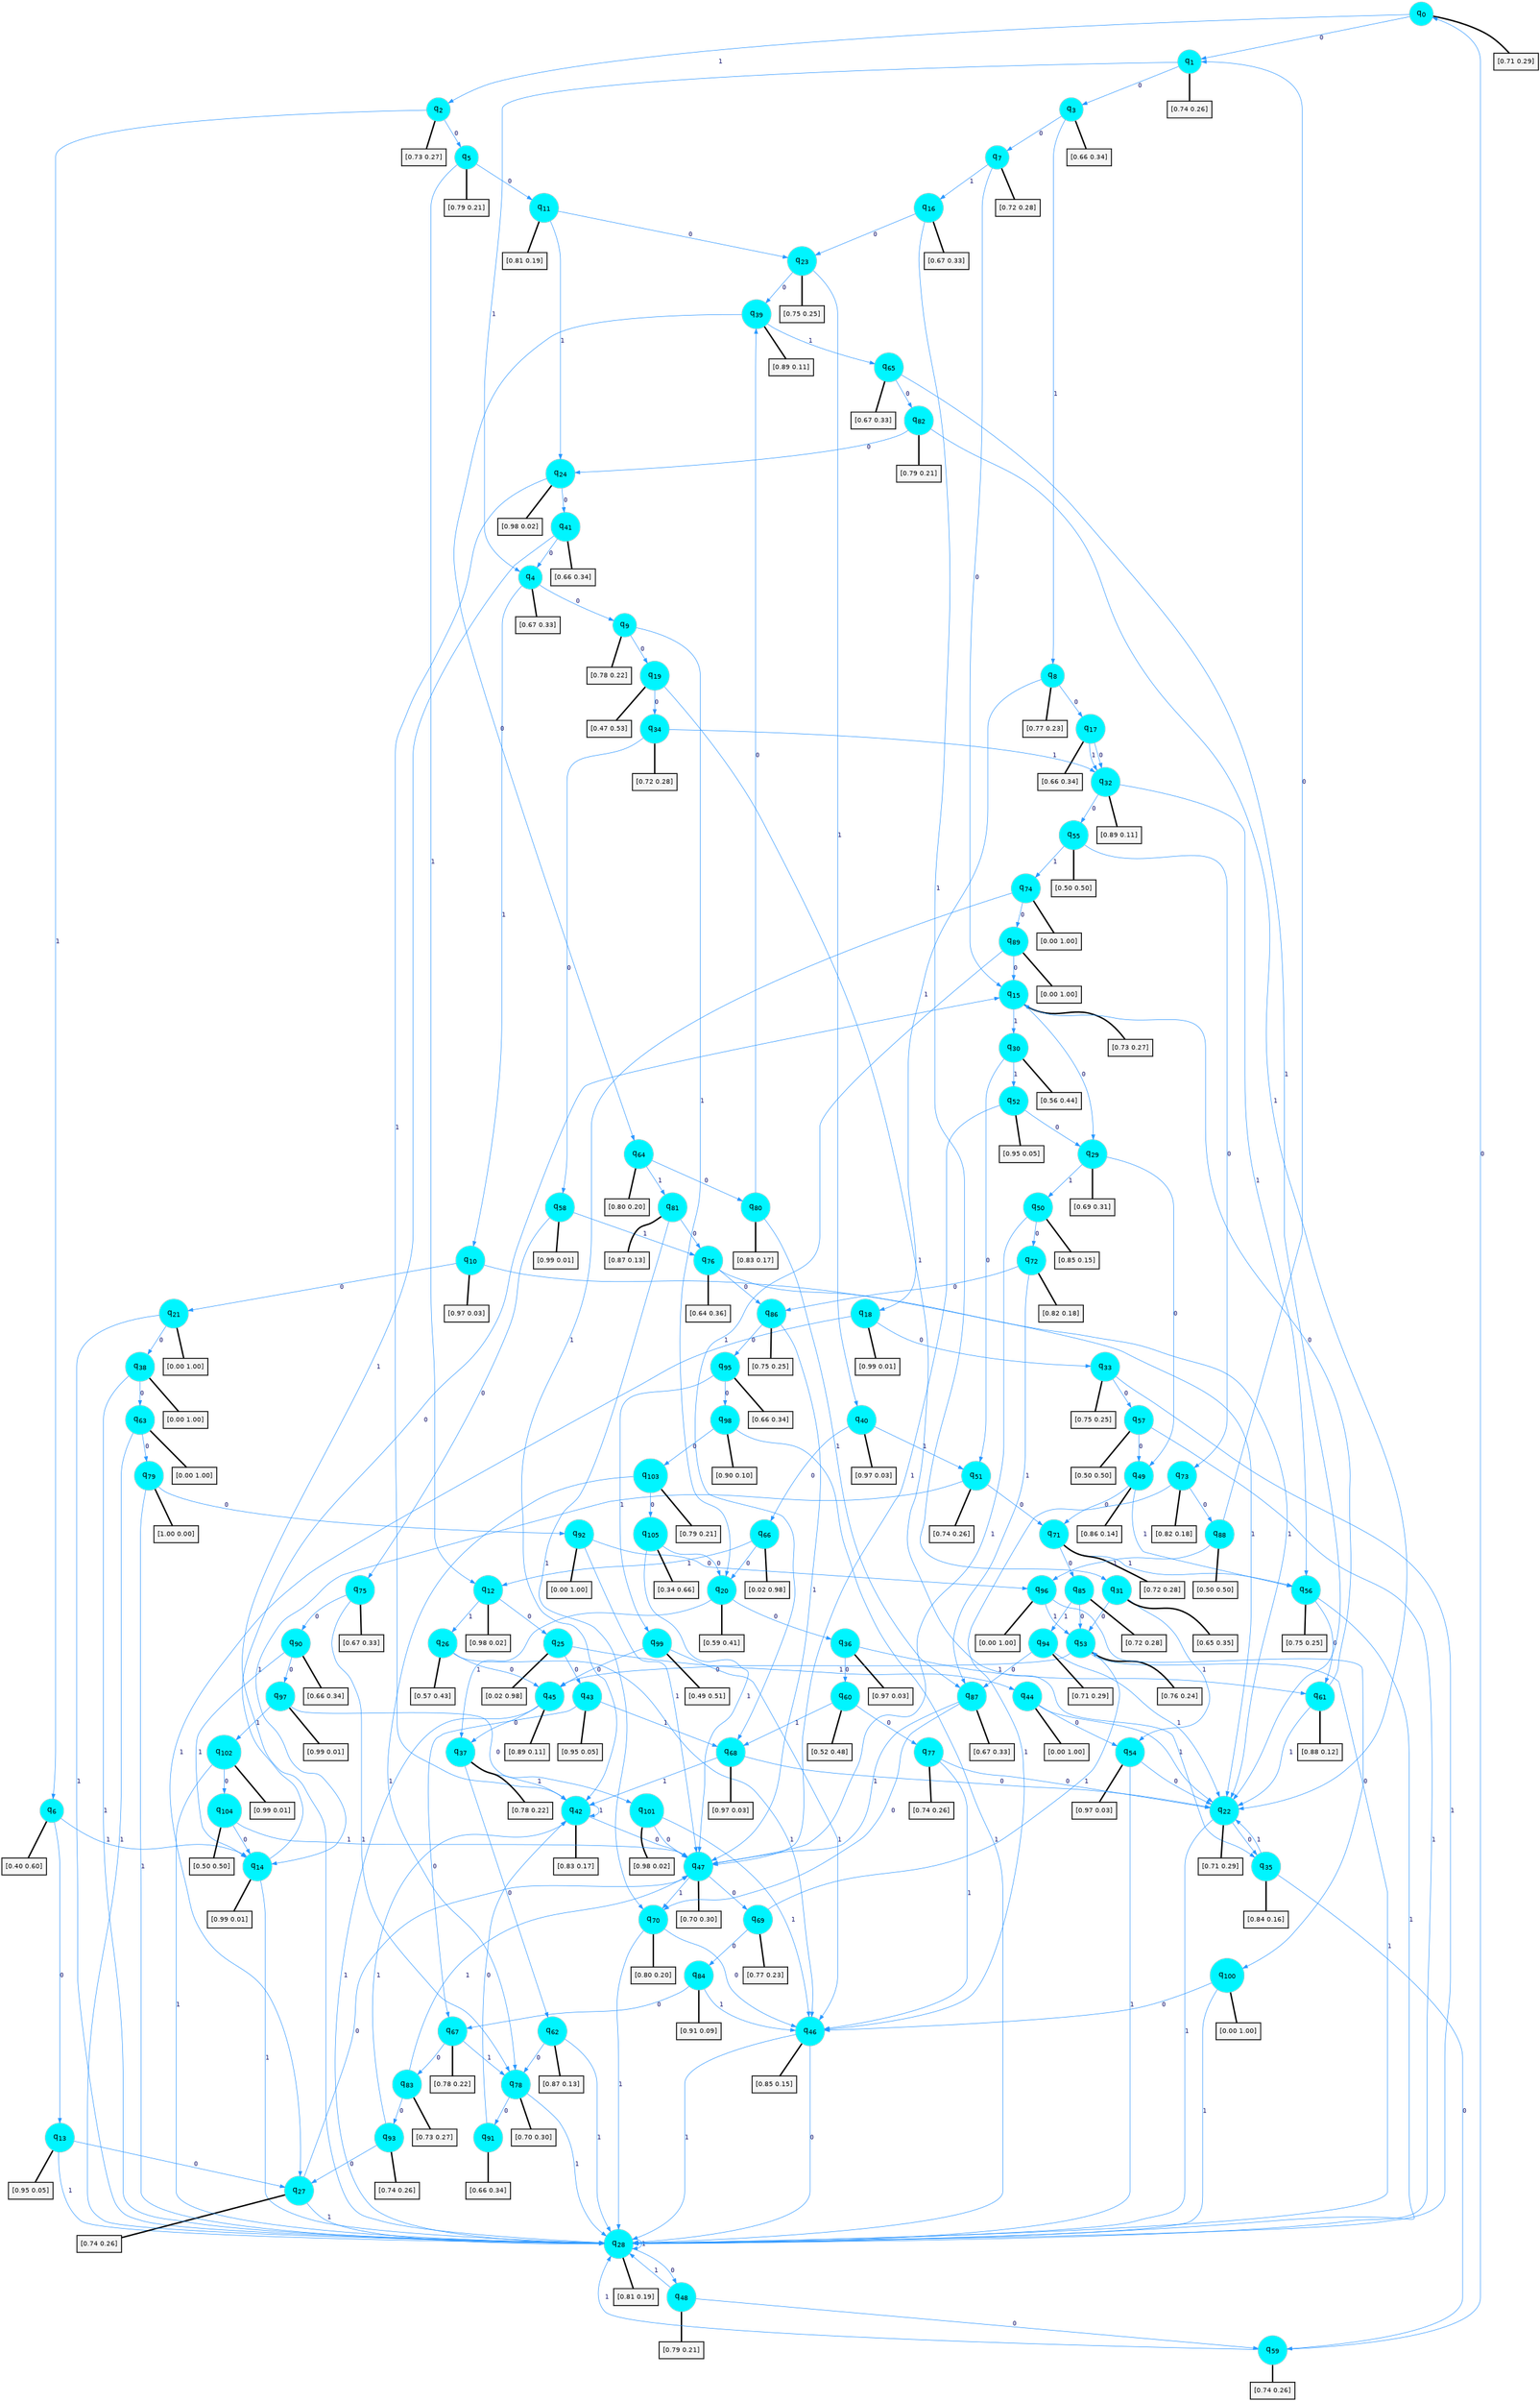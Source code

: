 digraph G {
graph [
bgcolor=transparent, dpi=300, rankdir=TD, size="40,25"];
node [
color=gray, fillcolor=turquoise1, fontcolor=black, fontname=Helvetica, fontsize=16, fontweight=bold, shape=circle, style=filled];
edge [
arrowsize=1, color=dodgerblue1, fontcolor=midnightblue, fontname=courier, fontweight=bold, penwidth=1, style=solid, weight=20];
0[label=<q<SUB>0</SUB>>];
1[label=<q<SUB>1</SUB>>];
2[label=<q<SUB>2</SUB>>];
3[label=<q<SUB>3</SUB>>];
4[label=<q<SUB>4</SUB>>];
5[label=<q<SUB>5</SUB>>];
6[label=<q<SUB>6</SUB>>];
7[label=<q<SUB>7</SUB>>];
8[label=<q<SUB>8</SUB>>];
9[label=<q<SUB>9</SUB>>];
10[label=<q<SUB>10</SUB>>];
11[label=<q<SUB>11</SUB>>];
12[label=<q<SUB>12</SUB>>];
13[label=<q<SUB>13</SUB>>];
14[label=<q<SUB>14</SUB>>];
15[label=<q<SUB>15</SUB>>];
16[label=<q<SUB>16</SUB>>];
17[label=<q<SUB>17</SUB>>];
18[label=<q<SUB>18</SUB>>];
19[label=<q<SUB>19</SUB>>];
20[label=<q<SUB>20</SUB>>];
21[label=<q<SUB>21</SUB>>];
22[label=<q<SUB>22</SUB>>];
23[label=<q<SUB>23</SUB>>];
24[label=<q<SUB>24</SUB>>];
25[label=<q<SUB>25</SUB>>];
26[label=<q<SUB>26</SUB>>];
27[label=<q<SUB>27</SUB>>];
28[label=<q<SUB>28</SUB>>];
29[label=<q<SUB>29</SUB>>];
30[label=<q<SUB>30</SUB>>];
31[label=<q<SUB>31</SUB>>];
32[label=<q<SUB>32</SUB>>];
33[label=<q<SUB>33</SUB>>];
34[label=<q<SUB>34</SUB>>];
35[label=<q<SUB>35</SUB>>];
36[label=<q<SUB>36</SUB>>];
37[label=<q<SUB>37</SUB>>];
38[label=<q<SUB>38</SUB>>];
39[label=<q<SUB>39</SUB>>];
40[label=<q<SUB>40</SUB>>];
41[label=<q<SUB>41</SUB>>];
42[label=<q<SUB>42</SUB>>];
43[label=<q<SUB>43</SUB>>];
44[label=<q<SUB>44</SUB>>];
45[label=<q<SUB>45</SUB>>];
46[label=<q<SUB>46</SUB>>];
47[label=<q<SUB>47</SUB>>];
48[label=<q<SUB>48</SUB>>];
49[label=<q<SUB>49</SUB>>];
50[label=<q<SUB>50</SUB>>];
51[label=<q<SUB>51</SUB>>];
52[label=<q<SUB>52</SUB>>];
53[label=<q<SUB>53</SUB>>];
54[label=<q<SUB>54</SUB>>];
55[label=<q<SUB>55</SUB>>];
56[label=<q<SUB>56</SUB>>];
57[label=<q<SUB>57</SUB>>];
58[label=<q<SUB>58</SUB>>];
59[label=<q<SUB>59</SUB>>];
60[label=<q<SUB>60</SUB>>];
61[label=<q<SUB>61</SUB>>];
62[label=<q<SUB>62</SUB>>];
63[label=<q<SUB>63</SUB>>];
64[label=<q<SUB>64</SUB>>];
65[label=<q<SUB>65</SUB>>];
66[label=<q<SUB>66</SUB>>];
67[label=<q<SUB>67</SUB>>];
68[label=<q<SUB>68</SUB>>];
69[label=<q<SUB>69</SUB>>];
70[label=<q<SUB>70</SUB>>];
71[label=<q<SUB>71</SUB>>];
72[label=<q<SUB>72</SUB>>];
73[label=<q<SUB>73</SUB>>];
74[label=<q<SUB>74</SUB>>];
75[label=<q<SUB>75</SUB>>];
76[label=<q<SUB>76</SUB>>];
77[label=<q<SUB>77</SUB>>];
78[label=<q<SUB>78</SUB>>];
79[label=<q<SUB>79</SUB>>];
80[label=<q<SUB>80</SUB>>];
81[label=<q<SUB>81</SUB>>];
82[label=<q<SUB>82</SUB>>];
83[label=<q<SUB>83</SUB>>];
84[label=<q<SUB>84</SUB>>];
85[label=<q<SUB>85</SUB>>];
86[label=<q<SUB>86</SUB>>];
87[label=<q<SUB>87</SUB>>];
88[label=<q<SUB>88</SUB>>];
89[label=<q<SUB>89</SUB>>];
90[label=<q<SUB>90</SUB>>];
91[label=<q<SUB>91</SUB>>];
92[label=<q<SUB>92</SUB>>];
93[label=<q<SUB>93</SUB>>];
94[label=<q<SUB>94</SUB>>];
95[label=<q<SUB>95</SUB>>];
96[label=<q<SUB>96</SUB>>];
97[label=<q<SUB>97</SUB>>];
98[label=<q<SUB>98</SUB>>];
99[label=<q<SUB>99</SUB>>];
100[label=<q<SUB>100</SUB>>];
101[label=<q<SUB>101</SUB>>];
102[label=<q<SUB>102</SUB>>];
103[label=<q<SUB>103</SUB>>];
104[label=<q<SUB>104</SUB>>];
105[label=<q<SUB>105</SUB>>];
106[label="[0.71 0.29]", shape=box,fontcolor=black, fontname=Helvetica, fontsize=14, penwidth=2, fillcolor=whitesmoke,color=black];
107[label="[0.74 0.26]", shape=box,fontcolor=black, fontname=Helvetica, fontsize=14, penwidth=2, fillcolor=whitesmoke,color=black];
108[label="[0.73 0.27]", shape=box,fontcolor=black, fontname=Helvetica, fontsize=14, penwidth=2, fillcolor=whitesmoke,color=black];
109[label="[0.66 0.34]", shape=box,fontcolor=black, fontname=Helvetica, fontsize=14, penwidth=2, fillcolor=whitesmoke,color=black];
110[label="[0.67 0.33]", shape=box,fontcolor=black, fontname=Helvetica, fontsize=14, penwidth=2, fillcolor=whitesmoke,color=black];
111[label="[0.79 0.21]", shape=box,fontcolor=black, fontname=Helvetica, fontsize=14, penwidth=2, fillcolor=whitesmoke,color=black];
112[label="[0.40 0.60]", shape=box,fontcolor=black, fontname=Helvetica, fontsize=14, penwidth=2, fillcolor=whitesmoke,color=black];
113[label="[0.72 0.28]", shape=box,fontcolor=black, fontname=Helvetica, fontsize=14, penwidth=2, fillcolor=whitesmoke,color=black];
114[label="[0.77 0.23]", shape=box,fontcolor=black, fontname=Helvetica, fontsize=14, penwidth=2, fillcolor=whitesmoke,color=black];
115[label="[0.78 0.22]", shape=box,fontcolor=black, fontname=Helvetica, fontsize=14, penwidth=2, fillcolor=whitesmoke,color=black];
116[label="[0.97 0.03]", shape=box,fontcolor=black, fontname=Helvetica, fontsize=14, penwidth=2, fillcolor=whitesmoke,color=black];
117[label="[0.81 0.19]", shape=box,fontcolor=black, fontname=Helvetica, fontsize=14, penwidth=2, fillcolor=whitesmoke,color=black];
118[label="[0.98 0.02]", shape=box,fontcolor=black, fontname=Helvetica, fontsize=14, penwidth=2, fillcolor=whitesmoke,color=black];
119[label="[0.95 0.05]", shape=box,fontcolor=black, fontname=Helvetica, fontsize=14, penwidth=2, fillcolor=whitesmoke,color=black];
120[label="[0.99 0.01]", shape=box,fontcolor=black, fontname=Helvetica, fontsize=14, penwidth=2, fillcolor=whitesmoke,color=black];
121[label="[0.73 0.27]", shape=box,fontcolor=black, fontname=Helvetica, fontsize=14, penwidth=2, fillcolor=whitesmoke,color=black];
122[label="[0.67 0.33]", shape=box,fontcolor=black, fontname=Helvetica, fontsize=14, penwidth=2, fillcolor=whitesmoke,color=black];
123[label="[0.66 0.34]", shape=box,fontcolor=black, fontname=Helvetica, fontsize=14, penwidth=2, fillcolor=whitesmoke,color=black];
124[label="[0.99 0.01]", shape=box,fontcolor=black, fontname=Helvetica, fontsize=14, penwidth=2, fillcolor=whitesmoke,color=black];
125[label="[0.47 0.53]", shape=box,fontcolor=black, fontname=Helvetica, fontsize=14, penwidth=2, fillcolor=whitesmoke,color=black];
126[label="[0.59 0.41]", shape=box,fontcolor=black, fontname=Helvetica, fontsize=14, penwidth=2, fillcolor=whitesmoke,color=black];
127[label="[0.00 1.00]", shape=box,fontcolor=black, fontname=Helvetica, fontsize=14, penwidth=2, fillcolor=whitesmoke,color=black];
128[label="[0.71 0.29]", shape=box,fontcolor=black, fontname=Helvetica, fontsize=14, penwidth=2, fillcolor=whitesmoke,color=black];
129[label="[0.75 0.25]", shape=box,fontcolor=black, fontname=Helvetica, fontsize=14, penwidth=2, fillcolor=whitesmoke,color=black];
130[label="[0.98 0.02]", shape=box,fontcolor=black, fontname=Helvetica, fontsize=14, penwidth=2, fillcolor=whitesmoke,color=black];
131[label="[0.02 0.98]", shape=box,fontcolor=black, fontname=Helvetica, fontsize=14, penwidth=2, fillcolor=whitesmoke,color=black];
132[label="[0.57 0.43]", shape=box,fontcolor=black, fontname=Helvetica, fontsize=14, penwidth=2, fillcolor=whitesmoke,color=black];
133[label="[0.74 0.26]", shape=box,fontcolor=black, fontname=Helvetica, fontsize=14, penwidth=2, fillcolor=whitesmoke,color=black];
134[label="[0.81 0.19]", shape=box,fontcolor=black, fontname=Helvetica, fontsize=14, penwidth=2, fillcolor=whitesmoke,color=black];
135[label="[0.69 0.31]", shape=box,fontcolor=black, fontname=Helvetica, fontsize=14, penwidth=2, fillcolor=whitesmoke,color=black];
136[label="[0.56 0.44]", shape=box,fontcolor=black, fontname=Helvetica, fontsize=14, penwidth=2, fillcolor=whitesmoke,color=black];
137[label="[0.65 0.35]", shape=box,fontcolor=black, fontname=Helvetica, fontsize=14, penwidth=2, fillcolor=whitesmoke,color=black];
138[label="[0.89 0.11]", shape=box,fontcolor=black, fontname=Helvetica, fontsize=14, penwidth=2, fillcolor=whitesmoke,color=black];
139[label="[0.75 0.25]", shape=box,fontcolor=black, fontname=Helvetica, fontsize=14, penwidth=2, fillcolor=whitesmoke,color=black];
140[label="[0.72 0.28]", shape=box,fontcolor=black, fontname=Helvetica, fontsize=14, penwidth=2, fillcolor=whitesmoke,color=black];
141[label="[0.84 0.16]", shape=box,fontcolor=black, fontname=Helvetica, fontsize=14, penwidth=2, fillcolor=whitesmoke,color=black];
142[label="[0.97 0.03]", shape=box,fontcolor=black, fontname=Helvetica, fontsize=14, penwidth=2, fillcolor=whitesmoke,color=black];
143[label="[0.78 0.22]", shape=box,fontcolor=black, fontname=Helvetica, fontsize=14, penwidth=2, fillcolor=whitesmoke,color=black];
144[label="[0.00 1.00]", shape=box,fontcolor=black, fontname=Helvetica, fontsize=14, penwidth=2, fillcolor=whitesmoke,color=black];
145[label="[0.89 0.11]", shape=box,fontcolor=black, fontname=Helvetica, fontsize=14, penwidth=2, fillcolor=whitesmoke,color=black];
146[label="[0.97 0.03]", shape=box,fontcolor=black, fontname=Helvetica, fontsize=14, penwidth=2, fillcolor=whitesmoke,color=black];
147[label="[0.66 0.34]", shape=box,fontcolor=black, fontname=Helvetica, fontsize=14, penwidth=2, fillcolor=whitesmoke,color=black];
148[label="[0.83 0.17]", shape=box,fontcolor=black, fontname=Helvetica, fontsize=14, penwidth=2, fillcolor=whitesmoke,color=black];
149[label="[0.95 0.05]", shape=box,fontcolor=black, fontname=Helvetica, fontsize=14, penwidth=2, fillcolor=whitesmoke,color=black];
150[label="[0.00 1.00]", shape=box,fontcolor=black, fontname=Helvetica, fontsize=14, penwidth=2, fillcolor=whitesmoke,color=black];
151[label="[0.89 0.11]", shape=box,fontcolor=black, fontname=Helvetica, fontsize=14, penwidth=2, fillcolor=whitesmoke,color=black];
152[label="[0.85 0.15]", shape=box,fontcolor=black, fontname=Helvetica, fontsize=14, penwidth=2, fillcolor=whitesmoke,color=black];
153[label="[0.70 0.30]", shape=box,fontcolor=black, fontname=Helvetica, fontsize=14, penwidth=2, fillcolor=whitesmoke,color=black];
154[label="[0.79 0.21]", shape=box,fontcolor=black, fontname=Helvetica, fontsize=14, penwidth=2, fillcolor=whitesmoke,color=black];
155[label="[0.86 0.14]", shape=box,fontcolor=black, fontname=Helvetica, fontsize=14, penwidth=2, fillcolor=whitesmoke,color=black];
156[label="[0.85 0.15]", shape=box,fontcolor=black, fontname=Helvetica, fontsize=14, penwidth=2, fillcolor=whitesmoke,color=black];
157[label="[0.74 0.26]", shape=box,fontcolor=black, fontname=Helvetica, fontsize=14, penwidth=2, fillcolor=whitesmoke,color=black];
158[label="[0.95 0.05]", shape=box,fontcolor=black, fontname=Helvetica, fontsize=14, penwidth=2, fillcolor=whitesmoke,color=black];
159[label="[0.76 0.24]", shape=box,fontcolor=black, fontname=Helvetica, fontsize=14, penwidth=2, fillcolor=whitesmoke,color=black];
160[label="[0.97 0.03]", shape=box,fontcolor=black, fontname=Helvetica, fontsize=14, penwidth=2, fillcolor=whitesmoke,color=black];
161[label="[0.50 0.50]", shape=box,fontcolor=black, fontname=Helvetica, fontsize=14, penwidth=2, fillcolor=whitesmoke,color=black];
162[label="[0.75 0.25]", shape=box,fontcolor=black, fontname=Helvetica, fontsize=14, penwidth=2, fillcolor=whitesmoke,color=black];
163[label="[0.50 0.50]", shape=box,fontcolor=black, fontname=Helvetica, fontsize=14, penwidth=2, fillcolor=whitesmoke,color=black];
164[label="[0.99 0.01]", shape=box,fontcolor=black, fontname=Helvetica, fontsize=14, penwidth=2, fillcolor=whitesmoke,color=black];
165[label="[0.74 0.26]", shape=box,fontcolor=black, fontname=Helvetica, fontsize=14, penwidth=2, fillcolor=whitesmoke,color=black];
166[label="[0.52 0.48]", shape=box,fontcolor=black, fontname=Helvetica, fontsize=14, penwidth=2, fillcolor=whitesmoke,color=black];
167[label="[0.88 0.12]", shape=box,fontcolor=black, fontname=Helvetica, fontsize=14, penwidth=2, fillcolor=whitesmoke,color=black];
168[label="[0.87 0.13]", shape=box,fontcolor=black, fontname=Helvetica, fontsize=14, penwidth=2, fillcolor=whitesmoke,color=black];
169[label="[0.00 1.00]", shape=box,fontcolor=black, fontname=Helvetica, fontsize=14, penwidth=2, fillcolor=whitesmoke,color=black];
170[label="[0.80 0.20]", shape=box,fontcolor=black, fontname=Helvetica, fontsize=14, penwidth=2, fillcolor=whitesmoke,color=black];
171[label="[0.67 0.33]", shape=box,fontcolor=black, fontname=Helvetica, fontsize=14, penwidth=2, fillcolor=whitesmoke,color=black];
172[label="[0.02 0.98]", shape=box,fontcolor=black, fontname=Helvetica, fontsize=14, penwidth=2, fillcolor=whitesmoke,color=black];
173[label="[0.78 0.22]", shape=box,fontcolor=black, fontname=Helvetica, fontsize=14, penwidth=2, fillcolor=whitesmoke,color=black];
174[label="[0.97 0.03]", shape=box,fontcolor=black, fontname=Helvetica, fontsize=14, penwidth=2, fillcolor=whitesmoke,color=black];
175[label="[0.77 0.23]", shape=box,fontcolor=black, fontname=Helvetica, fontsize=14, penwidth=2, fillcolor=whitesmoke,color=black];
176[label="[0.80 0.20]", shape=box,fontcolor=black, fontname=Helvetica, fontsize=14, penwidth=2, fillcolor=whitesmoke,color=black];
177[label="[0.72 0.28]", shape=box,fontcolor=black, fontname=Helvetica, fontsize=14, penwidth=2, fillcolor=whitesmoke,color=black];
178[label="[0.82 0.18]", shape=box,fontcolor=black, fontname=Helvetica, fontsize=14, penwidth=2, fillcolor=whitesmoke,color=black];
179[label="[0.82 0.18]", shape=box,fontcolor=black, fontname=Helvetica, fontsize=14, penwidth=2, fillcolor=whitesmoke,color=black];
180[label="[0.00 1.00]", shape=box,fontcolor=black, fontname=Helvetica, fontsize=14, penwidth=2, fillcolor=whitesmoke,color=black];
181[label="[0.67 0.33]", shape=box,fontcolor=black, fontname=Helvetica, fontsize=14, penwidth=2, fillcolor=whitesmoke,color=black];
182[label="[0.64 0.36]", shape=box,fontcolor=black, fontname=Helvetica, fontsize=14, penwidth=2, fillcolor=whitesmoke,color=black];
183[label="[0.74 0.26]", shape=box,fontcolor=black, fontname=Helvetica, fontsize=14, penwidth=2, fillcolor=whitesmoke,color=black];
184[label="[0.70 0.30]", shape=box,fontcolor=black, fontname=Helvetica, fontsize=14, penwidth=2, fillcolor=whitesmoke,color=black];
185[label="[1.00 0.00]", shape=box,fontcolor=black, fontname=Helvetica, fontsize=14, penwidth=2, fillcolor=whitesmoke,color=black];
186[label="[0.83 0.17]", shape=box,fontcolor=black, fontname=Helvetica, fontsize=14, penwidth=2, fillcolor=whitesmoke,color=black];
187[label="[0.87 0.13]", shape=box,fontcolor=black, fontname=Helvetica, fontsize=14, penwidth=2, fillcolor=whitesmoke,color=black];
188[label="[0.79 0.21]", shape=box,fontcolor=black, fontname=Helvetica, fontsize=14, penwidth=2, fillcolor=whitesmoke,color=black];
189[label="[0.73 0.27]", shape=box,fontcolor=black, fontname=Helvetica, fontsize=14, penwidth=2, fillcolor=whitesmoke,color=black];
190[label="[0.91 0.09]", shape=box,fontcolor=black, fontname=Helvetica, fontsize=14, penwidth=2, fillcolor=whitesmoke,color=black];
191[label="[0.72 0.28]", shape=box,fontcolor=black, fontname=Helvetica, fontsize=14, penwidth=2, fillcolor=whitesmoke,color=black];
192[label="[0.75 0.25]", shape=box,fontcolor=black, fontname=Helvetica, fontsize=14, penwidth=2, fillcolor=whitesmoke,color=black];
193[label="[0.67 0.33]", shape=box,fontcolor=black, fontname=Helvetica, fontsize=14, penwidth=2, fillcolor=whitesmoke,color=black];
194[label="[0.50 0.50]", shape=box,fontcolor=black, fontname=Helvetica, fontsize=14, penwidth=2, fillcolor=whitesmoke,color=black];
195[label="[0.00 1.00]", shape=box,fontcolor=black, fontname=Helvetica, fontsize=14, penwidth=2, fillcolor=whitesmoke,color=black];
196[label="[0.66 0.34]", shape=box,fontcolor=black, fontname=Helvetica, fontsize=14, penwidth=2, fillcolor=whitesmoke,color=black];
197[label="[0.66 0.34]", shape=box,fontcolor=black, fontname=Helvetica, fontsize=14, penwidth=2, fillcolor=whitesmoke,color=black];
198[label="[0.00 1.00]", shape=box,fontcolor=black, fontname=Helvetica, fontsize=14, penwidth=2, fillcolor=whitesmoke,color=black];
199[label="[0.74 0.26]", shape=box,fontcolor=black, fontname=Helvetica, fontsize=14, penwidth=2, fillcolor=whitesmoke,color=black];
200[label="[0.71 0.29]", shape=box,fontcolor=black, fontname=Helvetica, fontsize=14, penwidth=2, fillcolor=whitesmoke,color=black];
201[label="[0.66 0.34]", shape=box,fontcolor=black, fontname=Helvetica, fontsize=14, penwidth=2, fillcolor=whitesmoke,color=black];
202[label="[0.00 1.00]", shape=box,fontcolor=black, fontname=Helvetica, fontsize=14, penwidth=2, fillcolor=whitesmoke,color=black];
203[label="[0.99 0.01]", shape=box,fontcolor=black, fontname=Helvetica, fontsize=14, penwidth=2, fillcolor=whitesmoke,color=black];
204[label="[0.90 0.10]", shape=box,fontcolor=black, fontname=Helvetica, fontsize=14, penwidth=2, fillcolor=whitesmoke,color=black];
205[label="[0.49 0.51]", shape=box,fontcolor=black, fontname=Helvetica, fontsize=14, penwidth=2, fillcolor=whitesmoke,color=black];
206[label="[0.00 1.00]", shape=box,fontcolor=black, fontname=Helvetica, fontsize=14, penwidth=2, fillcolor=whitesmoke,color=black];
207[label="[0.98 0.02]", shape=box,fontcolor=black, fontname=Helvetica, fontsize=14, penwidth=2, fillcolor=whitesmoke,color=black];
208[label="[0.99 0.01]", shape=box,fontcolor=black, fontname=Helvetica, fontsize=14, penwidth=2, fillcolor=whitesmoke,color=black];
209[label="[0.79 0.21]", shape=box,fontcolor=black, fontname=Helvetica, fontsize=14, penwidth=2, fillcolor=whitesmoke,color=black];
210[label="[0.50 0.50]", shape=box,fontcolor=black, fontname=Helvetica, fontsize=14, penwidth=2, fillcolor=whitesmoke,color=black];
211[label="[0.34 0.66]", shape=box,fontcolor=black, fontname=Helvetica, fontsize=14, penwidth=2, fillcolor=whitesmoke,color=black];
0->1 [label=0];
0->2 [label=1];
0->106 [arrowhead=none, penwidth=3,color=black];
1->3 [label=0];
1->4 [label=1];
1->107 [arrowhead=none, penwidth=3,color=black];
2->5 [label=0];
2->6 [label=1];
2->108 [arrowhead=none, penwidth=3,color=black];
3->7 [label=0];
3->8 [label=1];
3->109 [arrowhead=none, penwidth=3,color=black];
4->9 [label=0];
4->10 [label=1];
4->110 [arrowhead=none, penwidth=3,color=black];
5->11 [label=0];
5->12 [label=1];
5->111 [arrowhead=none, penwidth=3,color=black];
6->13 [label=0];
6->14 [label=1];
6->112 [arrowhead=none, penwidth=3,color=black];
7->15 [label=0];
7->16 [label=1];
7->113 [arrowhead=none, penwidth=3,color=black];
8->17 [label=0];
8->18 [label=1];
8->114 [arrowhead=none, penwidth=3,color=black];
9->19 [label=0];
9->20 [label=1];
9->115 [arrowhead=none, penwidth=3,color=black];
10->21 [label=0];
10->22 [label=1];
10->116 [arrowhead=none, penwidth=3,color=black];
11->23 [label=0];
11->24 [label=1];
11->117 [arrowhead=none, penwidth=3,color=black];
12->25 [label=0];
12->26 [label=1];
12->118 [arrowhead=none, penwidth=3,color=black];
13->27 [label=0];
13->28 [label=1];
13->119 [arrowhead=none, penwidth=3,color=black];
14->15 [label=0];
14->28 [label=1];
14->120 [arrowhead=none, penwidth=3,color=black];
15->29 [label=0];
15->30 [label=1];
15->121 [arrowhead=none, penwidth=3,color=black];
16->23 [label=0];
16->31 [label=1];
16->122 [arrowhead=none, penwidth=3,color=black];
17->32 [label=0];
17->32 [label=1];
17->123 [arrowhead=none, penwidth=3,color=black];
18->33 [label=0];
18->27 [label=1];
18->124 [arrowhead=none, penwidth=3,color=black];
19->34 [label=0];
19->35 [label=1];
19->125 [arrowhead=none, penwidth=3,color=black];
20->36 [label=0];
20->37 [label=1];
20->126 [arrowhead=none, penwidth=3,color=black];
21->38 [label=0];
21->28 [label=1];
21->127 [arrowhead=none, penwidth=3,color=black];
22->35 [label=0];
22->28 [label=1];
22->128 [arrowhead=none, penwidth=3,color=black];
23->39 [label=0];
23->40 [label=1];
23->129 [arrowhead=none, penwidth=3,color=black];
24->41 [label=0];
24->42 [label=1];
24->130 [arrowhead=none, penwidth=3,color=black];
25->43 [label=0];
25->44 [label=1];
25->131 [arrowhead=none, penwidth=3,color=black];
26->45 [label=0];
26->46 [label=1];
26->132 [arrowhead=none, penwidth=3,color=black];
27->47 [label=0];
27->28 [label=1];
27->133 [arrowhead=none, penwidth=3,color=black];
28->48 [label=0];
28->28 [label=1];
28->134 [arrowhead=none, penwidth=3,color=black];
29->49 [label=0];
29->50 [label=1];
29->135 [arrowhead=none, penwidth=3,color=black];
30->51 [label=0];
30->52 [label=1];
30->136 [arrowhead=none, penwidth=3,color=black];
31->53 [label=0];
31->54 [label=1];
31->137 [arrowhead=none, penwidth=3,color=black];
32->55 [label=0];
32->56 [label=1];
32->138 [arrowhead=none, penwidth=3,color=black];
33->57 [label=0];
33->28 [label=1];
33->139 [arrowhead=none, penwidth=3,color=black];
34->58 [label=0];
34->32 [label=1];
34->140 [arrowhead=none, penwidth=3,color=black];
35->59 [label=0];
35->22 [label=1];
35->141 [arrowhead=none, penwidth=3,color=black];
36->60 [label=0];
36->61 [label=1];
36->142 [arrowhead=none, penwidth=3,color=black];
37->62 [label=0];
37->42 [label=1];
37->143 [arrowhead=none, penwidth=3,color=black];
38->63 [label=0];
38->28 [label=1];
38->144 [arrowhead=none, penwidth=3,color=black];
39->64 [label=0];
39->65 [label=1];
39->145 [arrowhead=none, penwidth=3,color=black];
40->66 [label=0];
40->51 [label=1];
40->146 [arrowhead=none, penwidth=3,color=black];
41->4 [label=0];
41->28 [label=1];
41->147 [arrowhead=none, penwidth=3,color=black];
42->47 [label=0];
42->42 [label=1];
42->148 [arrowhead=none, penwidth=3,color=black];
43->67 [label=0];
43->68 [label=1];
43->149 [arrowhead=none, penwidth=3,color=black];
44->54 [label=0];
44->22 [label=1];
44->150 [arrowhead=none, penwidth=3,color=black];
45->37 [label=0];
45->28 [label=1];
45->151 [arrowhead=none, penwidth=3,color=black];
46->28 [label=0];
46->28 [label=1];
46->152 [arrowhead=none, penwidth=3,color=black];
47->69 [label=0];
47->70 [label=1];
47->153 [arrowhead=none, penwidth=3,color=black];
48->59 [label=0];
48->28 [label=1];
48->154 [arrowhead=none, penwidth=3,color=black];
49->71 [label=0];
49->56 [label=1];
49->155 [arrowhead=none, penwidth=3,color=black];
50->72 [label=0];
50->47 [label=1];
50->156 [arrowhead=none, penwidth=3,color=black];
51->71 [label=0];
51->14 [label=1];
51->157 [arrowhead=none, penwidth=3,color=black];
52->29 [label=0];
52->47 [label=1];
52->158 [arrowhead=none, penwidth=3,color=black];
53->45 [label=0];
53->28 [label=1];
53->159 [arrowhead=none, penwidth=3,color=black];
54->22 [label=0];
54->28 [label=1];
54->160 [arrowhead=none, penwidth=3,color=black];
55->73 [label=0];
55->74 [label=1];
55->161 [arrowhead=none, penwidth=3,color=black];
56->61 [label=0];
56->28 [label=1];
56->162 [arrowhead=none, penwidth=3,color=black];
57->49 [label=0];
57->28 [label=1];
57->163 [arrowhead=none, penwidth=3,color=black];
58->75 [label=0];
58->76 [label=1];
58->164 [arrowhead=none, penwidth=3,color=black];
59->0 [label=0];
59->28 [label=1];
59->165 [arrowhead=none, penwidth=3,color=black];
60->77 [label=0];
60->68 [label=1];
60->166 [arrowhead=none, penwidth=3,color=black];
61->15 [label=0];
61->22 [label=1];
61->167 [arrowhead=none, penwidth=3,color=black];
62->78 [label=0];
62->28 [label=1];
62->168 [arrowhead=none, penwidth=3,color=black];
63->79 [label=0];
63->28 [label=1];
63->169 [arrowhead=none, penwidth=3,color=black];
64->80 [label=0];
64->81 [label=1];
64->170 [arrowhead=none, penwidth=3,color=black];
65->82 [label=0];
65->22 [label=1];
65->171 [arrowhead=none, penwidth=3,color=black];
66->20 [label=0];
66->12 [label=1];
66->172 [arrowhead=none, penwidth=3,color=black];
67->83 [label=0];
67->78 [label=1];
67->173 [arrowhead=none, penwidth=3,color=black];
68->22 [label=0];
68->42 [label=1];
68->174 [arrowhead=none, penwidth=3,color=black];
69->84 [label=0];
69->53 [label=1];
69->175 [arrowhead=none, penwidth=3,color=black];
70->46 [label=0];
70->28 [label=1];
70->176 [arrowhead=none, penwidth=3,color=black];
71->85 [label=0];
71->56 [label=1];
71->177 [arrowhead=none, penwidth=3,color=black];
72->86 [label=0];
72->87 [label=1];
72->178 [arrowhead=none, penwidth=3,color=black];
73->88 [label=0];
73->46 [label=1];
73->179 [arrowhead=none, penwidth=3,color=black];
74->89 [label=0];
74->42 [label=1];
74->180 [arrowhead=none, penwidth=3,color=black];
75->90 [label=0];
75->78 [label=1];
75->181 [arrowhead=none, penwidth=3,color=black];
76->86 [label=0];
76->22 [label=1];
76->182 [arrowhead=none, penwidth=3,color=black];
77->22 [label=0];
77->46 [label=1];
77->183 [arrowhead=none, penwidth=3,color=black];
78->91 [label=0];
78->28 [label=1];
78->184 [arrowhead=none, penwidth=3,color=black];
79->92 [label=0];
79->28 [label=1];
79->185 [arrowhead=none, penwidth=3,color=black];
80->39 [label=0];
80->87 [label=1];
80->186 [arrowhead=none, penwidth=3,color=black];
81->76 [label=0];
81->70 [label=1];
81->187 [arrowhead=none, penwidth=3,color=black];
82->24 [label=0];
82->22 [label=1];
82->188 [arrowhead=none, penwidth=3,color=black];
83->93 [label=0];
83->47 [label=1];
83->189 [arrowhead=none, penwidth=3,color=black];
84->67 [label=0];
84->46 [label=1];
84->190 [arrowhead=none, penwidth=3,color=black];
85->53 [label=0];
85->94 [label=1];
85->191 [arrowhead=none, penwidth=3,color=black];
86->95 [label=0];
86->47 [label=1];
86->192 [arrowhead=none, penwidth=3,color=black];
87->70 [label=0];
87->47 [label=1];
87->193 [arrowhead=none, penwidth=3,color=black];
88->1 [label=0];
88->96 [label=1];
88->194 [arrowhead=none, penwidth=3,color=black];
89->15 [label=0];
89->68 [label=1];
89->195 [arrowhead=none, penwidth=3,color=black];
90->97 [label=0];
90->14 [label=1];
90->196 [arrowhead=none, penwidth=3,color=black];
91->42 [label=0];
91->197 [arrowhead=none, penwidth=3,color=black];
92->96 [label=0];
92->47 [label=1];
92->198 [arrowhead=none, penwidth=3,color=black];
93->27 [label=0];
93->42 [label=1];
93->199 [arrowhead=none, penwidth=3,color=black];
94->87 [label=0];
94->22 [label=1];
94->200 [arrowhead=none, penwidth=3,color=black];
95->98 [label=0];
95->99 [label=1];
95->201 [arrowhead=none, penwidth=3,color=black];
96->100 [label=0];
96->53 [label=1];
96->202 [arrowhead=none, penwidth=3,color=black];
97->101 [label=0];
97->102 [label=1];
97->203 [arrowhead=none, penwidth=3,color=black];
98->103 [label=0];
98->28 [label=1];
98->204 [arrowhead=none, penwidth=3,color=black];
99->45 [label=0];
99->46 [label=1];
99->205 [arrowhead=none, penwidth=3,color=black];
100->46 [label=0];
100->28 [label=1];
100->206 [arrowhead=none, penwidth=3,color=black];
101->47 [label=0];
101->46 [label=1];
101->207 [arrowhead=none, penwidth=3,color=black];
102->104 [label=0];
102->28 [label=1];
102->208 [arrowhead=none, penwidth=3,color=black];
103->105 [label=0];
103->78 [label=1];
103->209 [arrowhead=none, penwidth=3,color=black];
104->14 [label=0];
104->47 [label=1];
104->210 [arrowhead=none, penwidth=3,color=black];
105->20 [label=0];
105->47 [label=1];
105->211 [arrowhead=none, penwidth=3,color=black];
}

